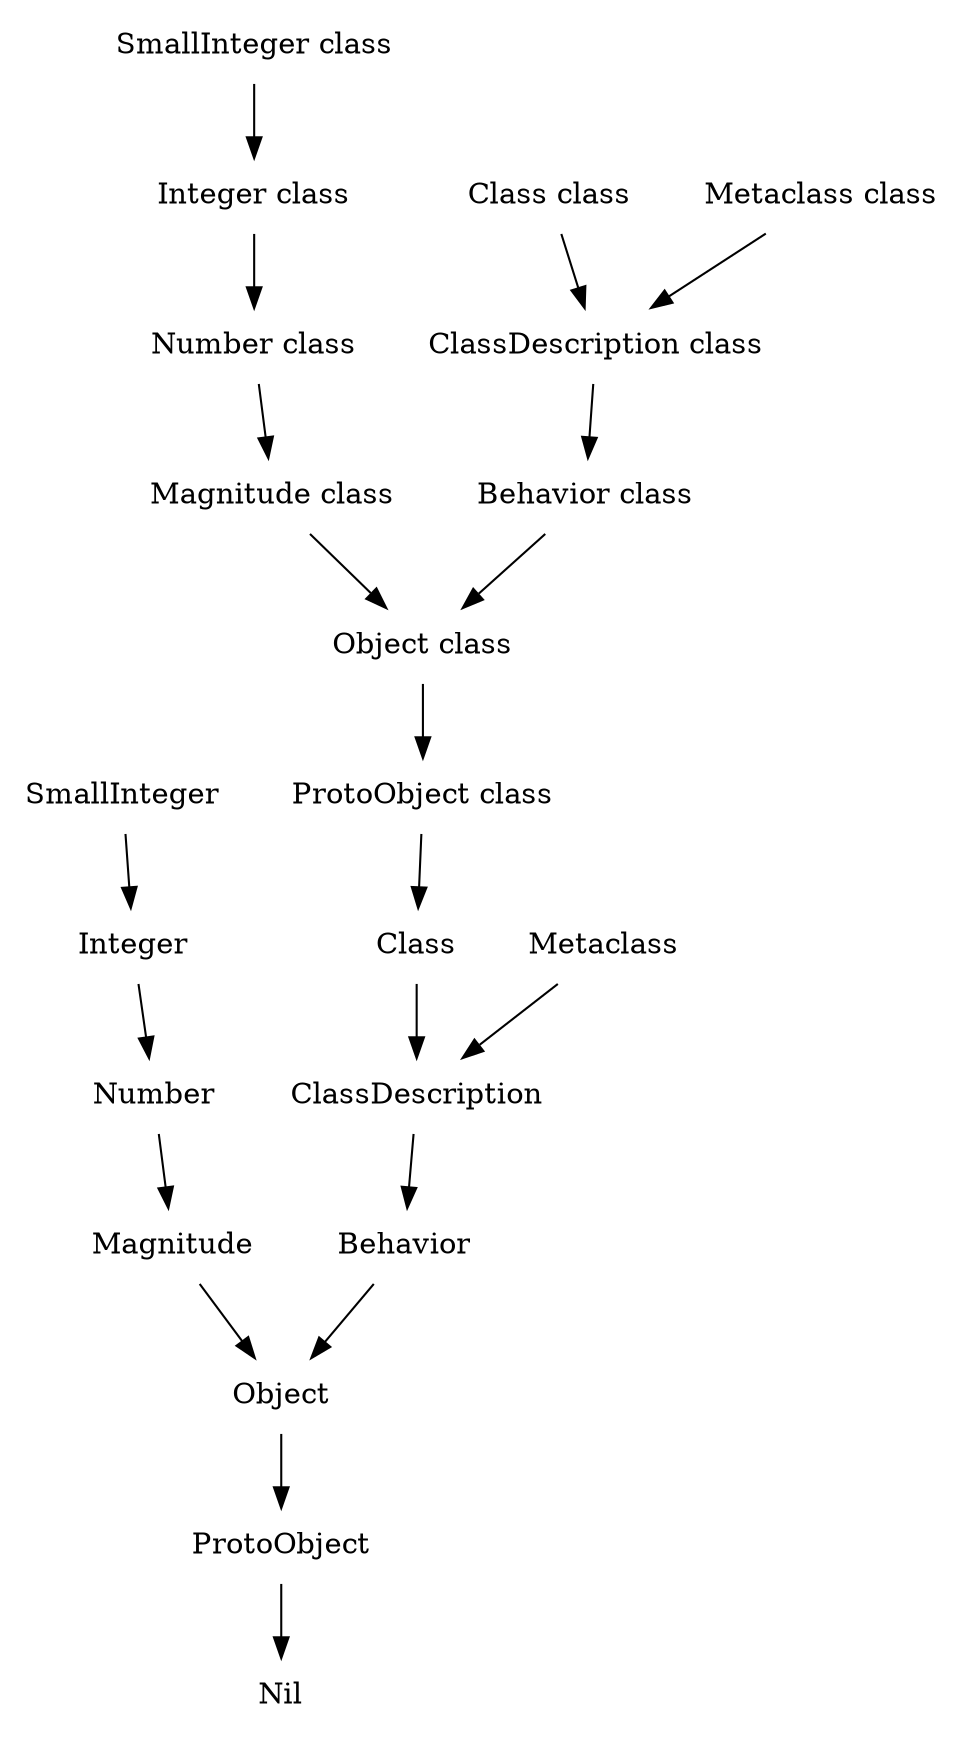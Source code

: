 digraph G{
#	rankdir=LR;
	node [shape=plaintext];
#	"SmallInteger" -> "SmallInteger class" [ style = "dotted" ];
	"SmallInteger" -> "Integer";
#	"Integer" -> "Integer class" [style = "dotted"];
	"Integer" -> "Number";
#	"Number" -> "Number class" [style="dotted"];
	"Number" -> "Magnitude";
#	"Magnitude" -> "Magnitude class" [style=dotted];
	"Magnitude" -> "Object";
#	"Object" -> "Object class" [style = "dotted"];
	"Object" -> "ProtoObject";
#	"SmallInteger class" -> "Metaclass" [style="dotted"];
	"SmallInteger class" -> "Integer class";
#	"Integer class" -> "Metaclass" [style="dotted"];
	"Integer class" -> "Number class"; 
#	"Number class" -> "Metaclass" [style="dotted"];
	"Number class" -> "Magnitude class";
#	"Magnitude class" -> "Metaclass" [style=dotted];
	"Magnitude class" -> "Object class"; 
#	"Object class" -> "Metaclass" [style="dotted"];
	"Object class" -> "ProtoObject class";
#	"Class" -> "Class class" [style="dotted"];
	"Class" -> "ClassDescription";
#	"ClassDescription" -> "ClassDescription class" [style="dotted"];
	"ClassDescription" -> "Behavior";
#	"Behavior" -> "Behavior class" [style="dotted"];
	"Behavior" -> "Object";
#	"Class class" -> "Metaclass" [style=dotted];
	"Class class" -> "ClassDescription class";
#	"Metaclass" -> "Metaclass class" [style=dotted];
	"Metaclass" -> "ClassDescription";
#	"ClassDescription class" -> "Metaclass" [style=dotted];
	"ClassDescription class" -> "Behavior class";
#	"Behavior class" -> "Metaclass" [style=dotted];
	"Behavior class" -> "Object class";
#	"ProtoObject class" -> "Metaclass" [style=dotted];
	"ProtoObject class" -> "Class";
#	"Metaclass class" -> "Metaclass" [style=dotted];
	"Metaclass class" -> "ClassDescription class";
#	"ProtoObject" -> "ProtoObject class" [style=dotted];
	"ProtoObject" -> "Nil";
}
